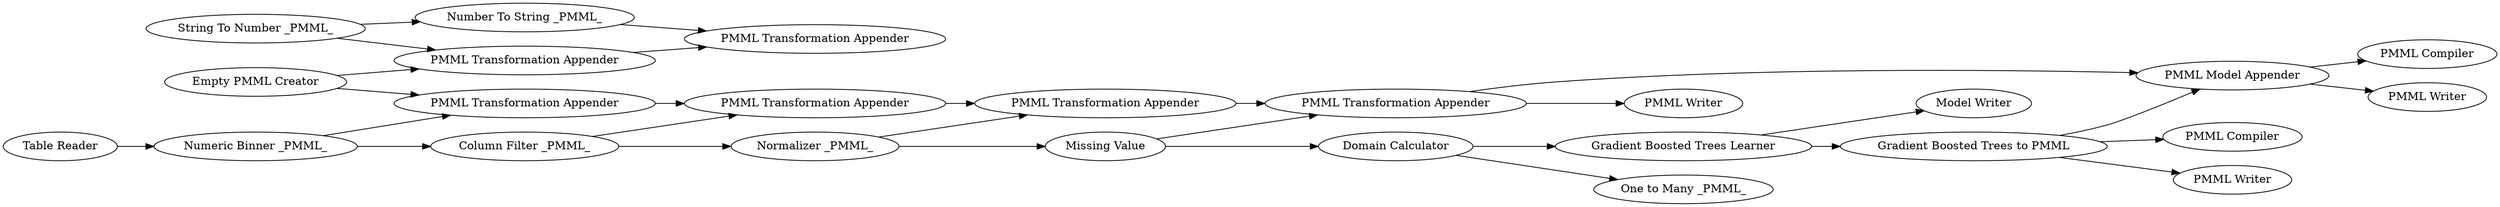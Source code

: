 digraph {
	512 -> 479
	493 -> 514
	484 -> 485
	498 -> 506
	490 -> 498
	478 -> 485
	478 -> 512
	483 -> 490
	503 -> 509
	499 -> 513
	488 -> 489
	499 -> 503
	498 -> 493
	497 -> 498
	496 -> 505
	483 -> 497
	511 -> 512
	496 -> 493
	488 -> 483
	484 -> 488
	496 -> 508
	485 -> 489
	497 -> 499
	502 -> 479
	510 -> 484
	511 -> 502
	489 -> 490
	503 -> 496
	493 -> 507
	483 [label="Normalizer _PMML_"]
	498 [label="PMML Transformation Appender"]
	506 [label="PMML Writer"]
	502 [label="Number To String _PMML_"]
	490 [label="PMML Transformation Appender"]
	489 [label="PMML Transformation Appender"]
	507 [label="PMML Writer"]
	493 [label="PMML Model Appender"]
	514 [label="PMML Compiler"]
	511 [label="String To Number _PMML_"]
	505 [label="PMML Compiler"]
	509 [label="Model Writer"]
	485 [label="PMML Transformation Appender"]
	499 [label="Domain Calculator"]
	484 [label="Numeric Binner _PMML_"]
	510 [label="Table Reader"]
	512 [label="PMML Transformation Appender"]
	496 [label="Gradient Boosted Trees to PMML"]
	497 [label="Missing Value"]
	503 [label="Gradient Boosted Trees Learner"]
	478 [label="Empty PMML Creator"]
	508 [label="PMML Writer"]
	479 [label="PMML Transformation Appender"]
	513 [label="One to Many _PMML_"]
	488 [label="Column Filter _PMML_"]
	rankdir=LR
}
